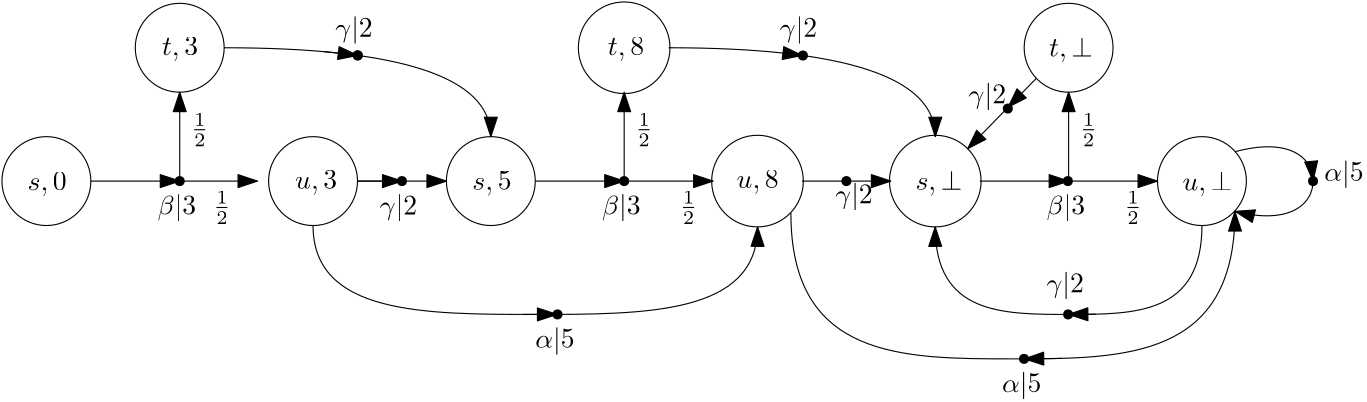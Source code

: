 <?xml version="1.0"?>
<!DOCTYPE ipe SYSTEM "ipe.dtd">
<ipe version="70206" creator="Ipe 7.2.6">
<info created="D:20161211221609" modified="D:20170728135621"/>
<ipestyle name="basic">
<symbol name="arrow/arc(spx)">
<path stroke="sym-stroke" fill="sym-stroke" pen="sym-pen">
0 0 m
-1 0.333 l
-1 -0.333 l
h
</path>
</symbol>
<symbol name="arrow/farc(spx)">
<path stroke="sym-stroke" fill="white" pen="sym-pen">
0 0 m
-1 0.333 l
-1 -0.333 l
h
</path>
</symbol>
<symbol name="arrow/ptarc(spx)">
<path stroke="sym-stroke" fill="sym-stroke" pen="sym-pen">
0 0 m
-1 0.333 l
-0.8 0 l
-1 -0.333 l
h
</path>
</symbol>
<symbol name="arrow/fptarc(spx)">
<path stroke="sym-stroke" fill="white" pen="sym-pen">
0 0 m
-1 0.333 l
-0.8 0 l
-1 -0.333 l
h
</path>
</symbol>
<symbol name="mark/circle(sx)" transformations="translations">
<path fill="sym-stroke">
0.6 0 0 0.6 0 0 e
0.4 0 0 0.4 0 0 e
</path>
</symbol>
<symbol name="mark/disk(sx)" transformations="translations">
<path fill="sym-stroke">
0.6 0 0 0.6 0 0 e
</path>
</symbol>
<symbol name="mark/fdisk(sfx)" transformations="translations">
<group>
<path fill="sym-fill">
0.5 0 0 0.5 0 0 e
</path>
<path fill="sym-stroke" fillrule="eofill">
0.6 0 0 0.6 0 0 e
0.4 0 0 0.4 0 0 e
</path>
</group>
</symbol>
<symbol name="mark/box(sx)" transformations="translations">
<path fill="sym-stroke" fillrule="eofill">
-0.6 -0.6 m
0.6 -0.6 l
0.6 0.6 l
-0.6 0.6 l
h
-0.4 -0.4 m
0.4 -0.4 l
0.4 0.4 l
-0.4 0.4 l
h
</path>
</symbol>
<symbol name="mark/square(sx)" transformations="translations">
<path fill="sym-stroke">
-0.6 -0.6 m
0.6 -0.6 l
0.6 0.6 l
-0.6 0.6 l
h
</path>
</symbol>
<symbol name="mark/fsquare(sfx)" transformations="translations">
<group>
<path fill="sym-fill">
-0.5 -0.5 m
0.5 -0.5 l
0.5 0.5 l
-0.5 0.5 l
h
</path>
<path fill="sym-stroke" fillrule="eofill">
-0.6 -0.6 m
0.6 -0.6 l
0.6 0.6 l
-0.6 0.6 l
h
-0.4 -0.4 m
0.4 -0.4 l
0.4 0.4 l
-0.4 0.4 l
h
</path>
</group>
</symbol>
<symbol name="mark/cross(sx)" transformations="translations">
<group>
<path fill="sym-stroke">
-0.43 -0.57 m
0.57 0.43 l
0.43 0.57 l
-0.57 -0.43 l
h
</path>
<path fill="sym-stroke">
-0.43 0.57 m
0.57 -0.43 l
0.43 -0.57 l
-0.57 0.43 l
h
</path>
</group>
</symbol>
<symbol name="arrow/fnormal(spx)">
<path stroke="sym-stroke" fill="white" pen="sym-pen">
0 0 m
-1 0.333 l
-1 -0.333 l
h
</path>
</symbol>
<symbol name="arrow/pointed(spx)">
<path stroke="sym-stroke" fill="sym-stroke" pen="sym-pen">
0 0 m
-1 0.333 l
-0.8 0 l
-1 -0.333 l
h
</path>
</symbol>
<symbol name="arrow/fpointed(spx)">
<path stroke="sym-stroke" fill="white" pen="sym-pen">
0 0 m
-1 0.333 l
-0.8 0 l
-1 -0.333 l
h
</path>
</symbol>
<symbol name="arrow/linear(spx)">
<path stroke="sym-stroke" pen="sym-pen">
-1 0.333 m
0 0 l
-1 -0.333 l
</path>
</symbol>
<symbol name="arrow/fdouble(spx)">
<path stroke="sym-stroke" fill="white" pen="sym-pen">
0 0 m
-1 0.333 l
-1 -0.333 l
h
-1 0 m
-2 0.333 l
-2 -0.333 l
h
</path>
</symbol>
<symbol name="arrow/double(spx)">
<path stroke="sym-stroke" fill="sym-stroke" pen="sym-pen">
0 0 m
-1 0.333 l
-1 -0.333 l
h
-1 0 m
-2 0.333 l
-2 -0.333 l
h
</path>
</symbol>
<pen name="heavier" value="0.8"/>
<pen name="fat" value="1.2"/>
<pen name="ultrafat" value="2"/>
<symbolsize name="large" value="5"/>
<symbolsize name="small" value="2"/>
<symbolsize name="tiny" value="1.1"/>
<arrowsize name="large" value="10"/>
<arrowsize name="small" value="5"/>
<arrowsize name="tiny" value="3"/>
<color name="red" value="1 0 0"/>
<color name="green" value="0 1 0"/>
<color name="blue" value="0 0 1"/>
<color name="yellow" value="1 1 0"/>
<color name="orange" value="1 0.647 0"/>
<color name="gold" value="1 0.843 0"/>
<color name="purple" value="0.627 0.125 0.941"/>
<color name="gray" value="0.745"/>
<color name="brown" value="0.647 0.165 0.165"/>
<color name="navy" value="0 0 0.502"/>
<color name="pink" value="1 0.753 0.796"/>
<color name="seagreen" value="0.18 0.545 0.341"/>
<color name="turquoise" value="0.251 0.878 0.816"/>
<color name="violet" value="0.933 0.51 0.933"/>
<color name="darkblue" value="0 0 0.545"/>
<color name="darkcyan" value="0 0.545 0.545"/>
<color name="darkgray" value="0.663"/>
<color name="darkgreen" value="0 0.392 0"/>
<color name="darkmagenta" value="0.545 0 0.545"/>
<color name="darkorange" value="1 0.549 0"/>
<color name="darkred" value="0.545 0 0"/>
<color name="lightblue" value="0.678 0.847 0.902"/>
<color name="lightcyan" value="0.878 1 1"/>
<color name="lightgray" value="0.827"/>
<color name="lightgreen" value="0.565 0.933 0.565"/>
<color name="lightyellow" value="1 1 0.878"/>
<dashstyle name="dashed" value="[4] 0"/>
<dashstyle name="dotted" value="[1 3] 0"/>
<dashstyle name="dash dotted" value="[4 2 1 2] 0"/>
<dashstyle name="dash dot dotted" value="[4 2 1 2 1 2] 0"/>
<textsize name="large" value="\large"/>
<textsize name="Large" value="\Large"/>
<textsize name="LARGE" value="\LARGE"/>
<textsize name="huge" value="\huge"/>
<textsize name="Huge" value="\Huge"/>
<textsize name="small" value="\small"/>
<textsize name="footnote" value="\footnotesize"/>
<textsize name="tiny" value="\tiny"/>
<textstyle name="center" begin="\begin{center}" end="\end{center}"/>
<textstyle name="itemize" begin="\begin{itemize}" end="\end{itemize}"/>
<textstyle name="item" begin="\begin{itemize}\item{}" end="\end{itemize}"/>
<gridsize name="4 pts" value="4"/>
<gridsize name="8 pts (~3 mm)" value="8"/>
<gridsize name="16 pts (~6 mm)" value="16"/>
<gridsize name="32 pts (~12 mm)" value="32"/>
<gridsize name="10 pts (~3.5 mm)" value="10"/>
<gridsize name="20 pts (~7 mm)" value="20"/>
<gridsize name="14 pts (~5 mm)" value="14"/>
<gridsize name="28 pts (~10 mm)" value="28"/>
<gridsize name="56 pts (~20 mm)" value="56"/>
<anglesize name="90 deg" value="90"/>
<anglesize name="60 deg" value="60"/>
<anglesize name="45 deg" value="45"/>
<anglesize name="30 deg" value="30"/>
<anglesize name="22.5 deg" value="22.5"/>
<opacity name="10%" value="0.1"/>
<opacity name="30%" value="0.3"/>
<opacity name="50%" value="0.5"/>
<opacity name="75%" value="0.75"/>
<tiling name="falling" angle="-60" step="4" width="1"/>
<tiling name="rising" angle="30" step="4" width="1"/>
</ipestyle>
<page>
<layer name="alpha"/>
<view layers="alpha" active="alpha"/>
<path layer="alpha" stroke="black">
16 0 0 16 48 736 e
</path>
<path stroke="black">
16 0 0 16 96 784 e
</path>
<path stroke="black">
16 0 0 16 144 736 e
</path>
<path stroke="black">
16 0 0 16 208 736 e
</path>
<path matrix="1 0 0 1 -64 0" stroke="black">
16.4924 0 0 16.4924 320 784 e
</path>
<path matrix="1 0 0 1 -64 0" stroke="black">
16.4924 0 0 16.4924 368 736 e
</path>
<path matrix="1 0 0 1 -64 0" stroke="black">
16.4924 0 0 16.4924 432 736 e
</path>
<path matrix="1 0 0 1 -64 0" stroke="black">
16 0 0 16 480 784 e
</path>
<path matrix="1 0 0 1 -64 0" stroke="black">
16 0 0 16 528 736 e
</path>
<path stroke="black" arrow="normal/normal">
64 736 m
96 736 l
</path>
<path stroke="black" arrow="normal/normal">
96 736 m
96 768 l
</path>
<path stroke="black" arrow="normal/normal">
96 736 m
124 736 l
</path>
<path matrix="1 0 0 1 -64 0" stroke="black" arrow="normal/normal">
288 736 m
320 736 l
</path>
<path matrix="1 0 0 1 -64 0" stroke="black" arrow="normal/normal">
320 736 m
320 768 l
</path>
<path matrix="1 0 0 1 -64 0" stroke="black" arrow="normal/normal">
320 736 m
352 736 l
</path>
<path matrix="1 0 0 1 -64 0" stroke="black" arrow="normal/normal">
384 736 m
416 736 l
</path>
<path matrix="1 0 0 1 -64 0" stroke="black" arrow="normal/normal">
448 736 m
480 736 l
</path>
<path matrix="1 0 0 1 -64 0" stroke="black" arrow="normal/normal">
480 736 m
480 768 l
</path>
<path matrix="1 0 0 1 -64 0" stroke="black" arrow="normal/normal">
480 736 m
512 736 l
</path>
<path stroke="black" arrow="normal/normal">
112 784 m
208 784
208 752 c
</path>
<path stroke="black" arrow="normal/normal">
144 720 m
144 688
224 688
304 688
304.029 719.508 c
</path>
<path stroke="black" arrow="normal/normal">
272 784 m
368 784
368 752 c
</path>
<path stroke="black" arrow="normal/normal">
475.859 746.561 m
496 752
512 736
496 720
475.903 725.098 c
</path>
<path stroke="black" arrow="normal/normal">
316.024 724.505 m
316 672
396 672
476 672
475.874 725.011 c
</path>
<path stroke="black" arrow="normal/normal">
464 720 m
464 688
416 688
368 688
367.964 719.508 c
</path>
<use name="mark/disk(sx)" pos="96 736" size="normal" stroke="black"/>
<path stroke="black" arrow="normal/normal">
160 736 m
192 736 l
</path>
<use name="mark/disk(sx)" pos="176 736" size="normal" stroke="black"/>
<use name="mark/disk(sx)" pos="160.072 781.245" size="normal" stroke="black"/>
<use name="mark/disk(sx)" pos="160.072 781.245" size="normal" stroke="black"/>
<use name="mark/disk(sx)" pos="256 736" size="normal" stroke="black"/>
<use name="mark/disk(sx)" pos="232 688" size="normal" stroke="black"/>
<use name="mark/disk(sx)" pos="394.108 762.108" size="normal" stroke="black"/>
<use name="mark/disk(sx)" pos="415.728 736" size="normal" stroke="black"/>
<use name="mark/disk(sx)" pos="415.821 688" size="normal" stroke="black"/>
<use name="mark/disk(sx)" pos="399.952 672.002" size="normal" stroke="black"/>
<use name="mark/disk(sx)" pos="504 736" size="normal" stroke="black"/>
<text matrix="1 0 0 1 3.27806 2.14596" transformations="translations" pos="37.9076 730.581" stroke="black" type="label" width="14.079" height="6.428" depth="1.93" valign="baseline" style="math">s, 0</text>
<text transformations="translations" pos="89.5783 781.309" stroke="black" type="label" width="13.007" height="6.428" depth="1.93" valign="baseline" style="math">t, 3</text>
<text transformations="translations" pos="137.521 733.251" stroke="black" type="label" width="15.112" height="6.428" depth="1.93" valign="baseline" style="math">u, 3</text>
<text transformations="translations" pos="201.353 732.887" stroke="black" type="label" width="14.079" height="6.428" depth="1.93" valign="baseline" style="math">s, 5</text>
<text matrix="1 0 0 1 1.30919 0" transformations="translations" pos="248.816 781.256" stroke="black" type="label" width="13.007" height="6.428" depth="1.93" valign="baseline" style="math">t, 8</text>
<text transformations="translations" pos="296.483 733.525" stroke="black" type="label" width="15.112" height="6.428" depth="1.93" valign="baseline" style="math">u, 8</text>
<text transformations="translations" pos="360.841 732.903" stroke="black" type="label" width="16.847" height="6.926" depth="1.93" valign="baseline" style="math">s, \perp</text>
<text transformations="translations" pos="408.94 780.838" stroke="black" type="label" width="15.774" height="6.926" depth="1.93" valign="baseline" style="math">t, \perp</text>
<text transformations="translations" pos="456.994 732.623" stroke="black" type="label" width="17.88" height="6.926" depth="1.93" valign="baseline" style="math">u, \perp</text>
<text matrix="1 0 0 1 0 4" transformations="translations" pos="88 720" stroke="black" type="label" width="13.91" height="7.473" depth="2.49" valign="baseline" style="math">\beta | 3</text>
<text matrix="1 0 0 1 -4 0" transformations="translations" pos="156 788" stroke="black" type="label" width="13.46" height="7.473" depth="2.49" valign="baseline" style="math">\gamma | 2</text>
<text matrix="1 0 0 1 -4 -4" transformations="translations" pos="172 728" stroke="black" type="label" width="13.46" height="7.473" depth="2.49" valign="baseline" style="math">\gamma | 2</text>
<text matrix="1 0 0 1 -4 -4" transformations="translations" pos="228 680" stroke="black" type="label" width="14.159" height="7.473" depth="2.49" valign="baseline" style="math">\alpha | 5</text>
<text matrix="1 0 0 1 -4 -4" transformations="translations" pos="252 728" stroke="black" type="label" width="13.91" height="7.473" depth="2.49" valign="baseline" style="math">\beta | 3</text>
<text matrix="1 0 0 1 -20 0" transformations="translations" pos="332 788" stroke="black" type="label" width="13.46" height="7.473" depth="2.49" valign="baseline" style="math">\gamma | 2</text>
<use name="mark/disk(sx)" pos="320.347 781.207" size="normal" stroke="black"/>
<text transformations="translations" pos="508 736" stroke="black" type="label" width="14.159" height="7.473" depth="2.49" valign="baseline" style="math">\alpha | 5</text>
<text matrix="1 0 0 1 -4 0" transformations="translations" pos="384 764" stroke="black" type="label" width="13.46" height="7.473" depth="2.49" valign="baseline" style="math">\gamma | 2</text>
<text matrix="1 0 0 1 -4 0" transformations="translations" pos="412 724" stroke="black" type="label" width="13.91" height="7.473" depth="2.49" valign="baseline" style="math">\beta | 3</text>
<text matrix="1 0 0 1 -4 4" transformations="translations" pos="412 692" stroke="black" type="label" width="13.46" height="7.473" depth="2.49" valign="baseline" style="math">\gamma | 2</text>
<text matrix="1 0 0 1 -4 0" transformations="translations" pos="396 660" stroke="black" type="label" width="14.159" height="7.473" depth="2.49" valign="baseline" style="math">\alpha | 5</text>
<use name="mark/disk(sx)" pos="336 736" size="normal" stroke="black"/>
<text transformations="translations" pos="332 728" stroke="black" type="label" width="13.46" height="7.473" depth="2.49" valign="baseline" style="math">\gamma | 2</text>
<text transformations="translations" pos="100 752" stroke="black" type="label" width="6.362" height="8.422" depth="3.43" valign="baseline" style="math">\frac{1}{2}</text>
<text matrix="1 0 0 1 0 -4" transformations="translations" pos="108 728" stroke="black" type="label" width="6.362" height="8.422" depth="3.43" valign="baseline" style="math">\frac{1}{2}</text>
<text transformations="translations" pos="260 752" stroke="black" type="label" width="6.362" height="8.422" depth="3.43" valign="baseline" style="math">\frac{1}{2}</text>
<text transformations="translations" pos="276 724" stroke="black" type="label" width="6.362" height="8.422" depth="3.43" valign="baseline" style="math">\frac{1}{2}</text>
<text transformations="translations" pos="420 752" stroke="black" type="label" width="6.362" height="8.422" depth="3.43" valign="baseline" style="math">\frac{1}{2}</text>
<text transformations="translations" pos="436 724" stroke="black" type="label" width="6.362" height="8.422" depth="3.43" valign="baseline" style="math">\frac{1}{2}</text>
<path stroke="black" arrow="normal/normal">
160 736 m
176 736 l
</path>
<path stroke="black" arrow="normal/normal">
147.933 782.602 m
152.316 782.181
160.057 781.247 c
</path>
<path stroke="black" arrow="normal/normal">
219.429 688.002 m
231.777 688.009 l
</path>
<path stroke="black" arrow="normal/normal">
313.6 782.044 m
320.117 781.239 l
</path>
<path stroke="black" arrow="normal/normal">
404.375 773.006 m
379.665 747.659 l
</path>
<path stroke="black" arrow="normal/normal">
398.717 767.202 m
394.209 762.578 l
</path>
<path stroke="black" arrow="normal/normal">
413.532 672.169 m
400.037 672.002 l
</path>
<path stroke="black" arrow="normal/normal">
425.851 688.084 m
415.935 688 l
</path>
<path stroke="black" arrow="normal/normal">
502.736 741.251 m
503.525 739.299
503.799 738.171
504 736.106 c
</path>
</page>
</ipe>
